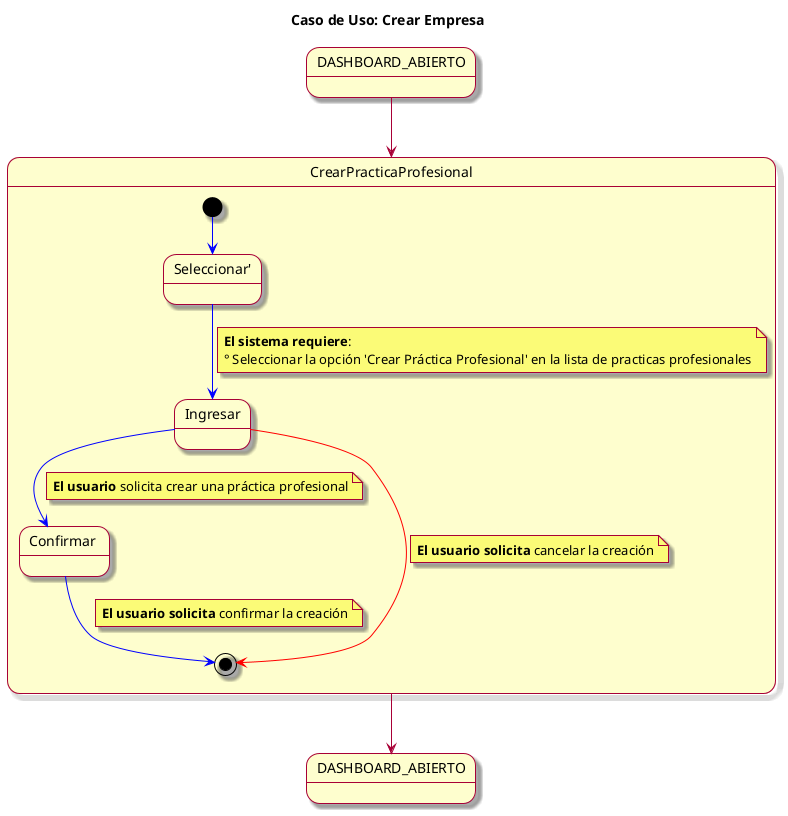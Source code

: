 @startuml
skin rose
title Caso de Uso: Crear Empresa

state "DASHBOARD_ABIERTO" as DASHBOARD_ABIERTO2

DASHBOARD_ABIERTO --> CrearPracticaProfesional
CrearPracticaProfesional --> DASHBOARD_ABIERTO2

state CrearPracticaProfesional {
  [*] -[#blue]-> seleccionarOpcionCrear
  state "Seleccionar'" as seleccionarOpcionCrear
  seleccionarOpcionCrear -[#blue]-> ingresarDetallesPractica
  note on link
    **El sistema requiere**:
    ° Seleccionar la opción 'Crear Práctica Profesional' en la lista de practicas profesionales
  end note
  state "Ingresar" as ingresarDetallesPractica
  ingresarDetallesPractica -[#blue]-> confirmarCreacionPractica
  note on link: **El usuario** solicita crear una práctica profesional

  state "Confirmar " as confirmarCreacionPractica
  confirmarCreacionPractica -[#blue]-> [*]
  note on link: **El usuario solicita** confirmar la creación

  ingresarDetallesPractica -[#red]-> [*]
  note on link: **El usuario solicita** cancelar la creación
}
@enduml